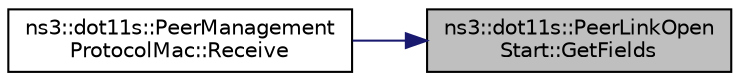 digraph "ns3::dot11s::PeerLinkOpenStart::GetFields"
{
 // LATEX_PDF_SIZE
  edge [fontname="Helvetica",fontsize="10",labelfontname="Helvetica",labelfontsize="10"];
  node [fontname="Helvetica",fontsize="10",shape=record];
  rankdir="RL";
  Node1 [label="ns3::dot11s::PeerLinkOpen\lStart::GetFields",height=0.2,width=0.4,color="black", fillcolor="grey75", style="filled", fontcolor="black",tooltip="Get peer link open start fields."];
  Node1 -> Node2 [dir="back",color="midnightblue",fontsize="10",style="solid",fontname="Helvetica"];
  Node2 [label="ns3::dot11s::PeerManagement\lProtocolMac::Receive",height=0.2,width=0.4,color="black", fillcolor="white", style="filled",URL="$classns3_1_1dot11s_1_1_peer_management_protocol_mac.html#a2c235d74f54dc4f10d0bb6454f27a421",tooltip="Receive and process a packet."];
}
